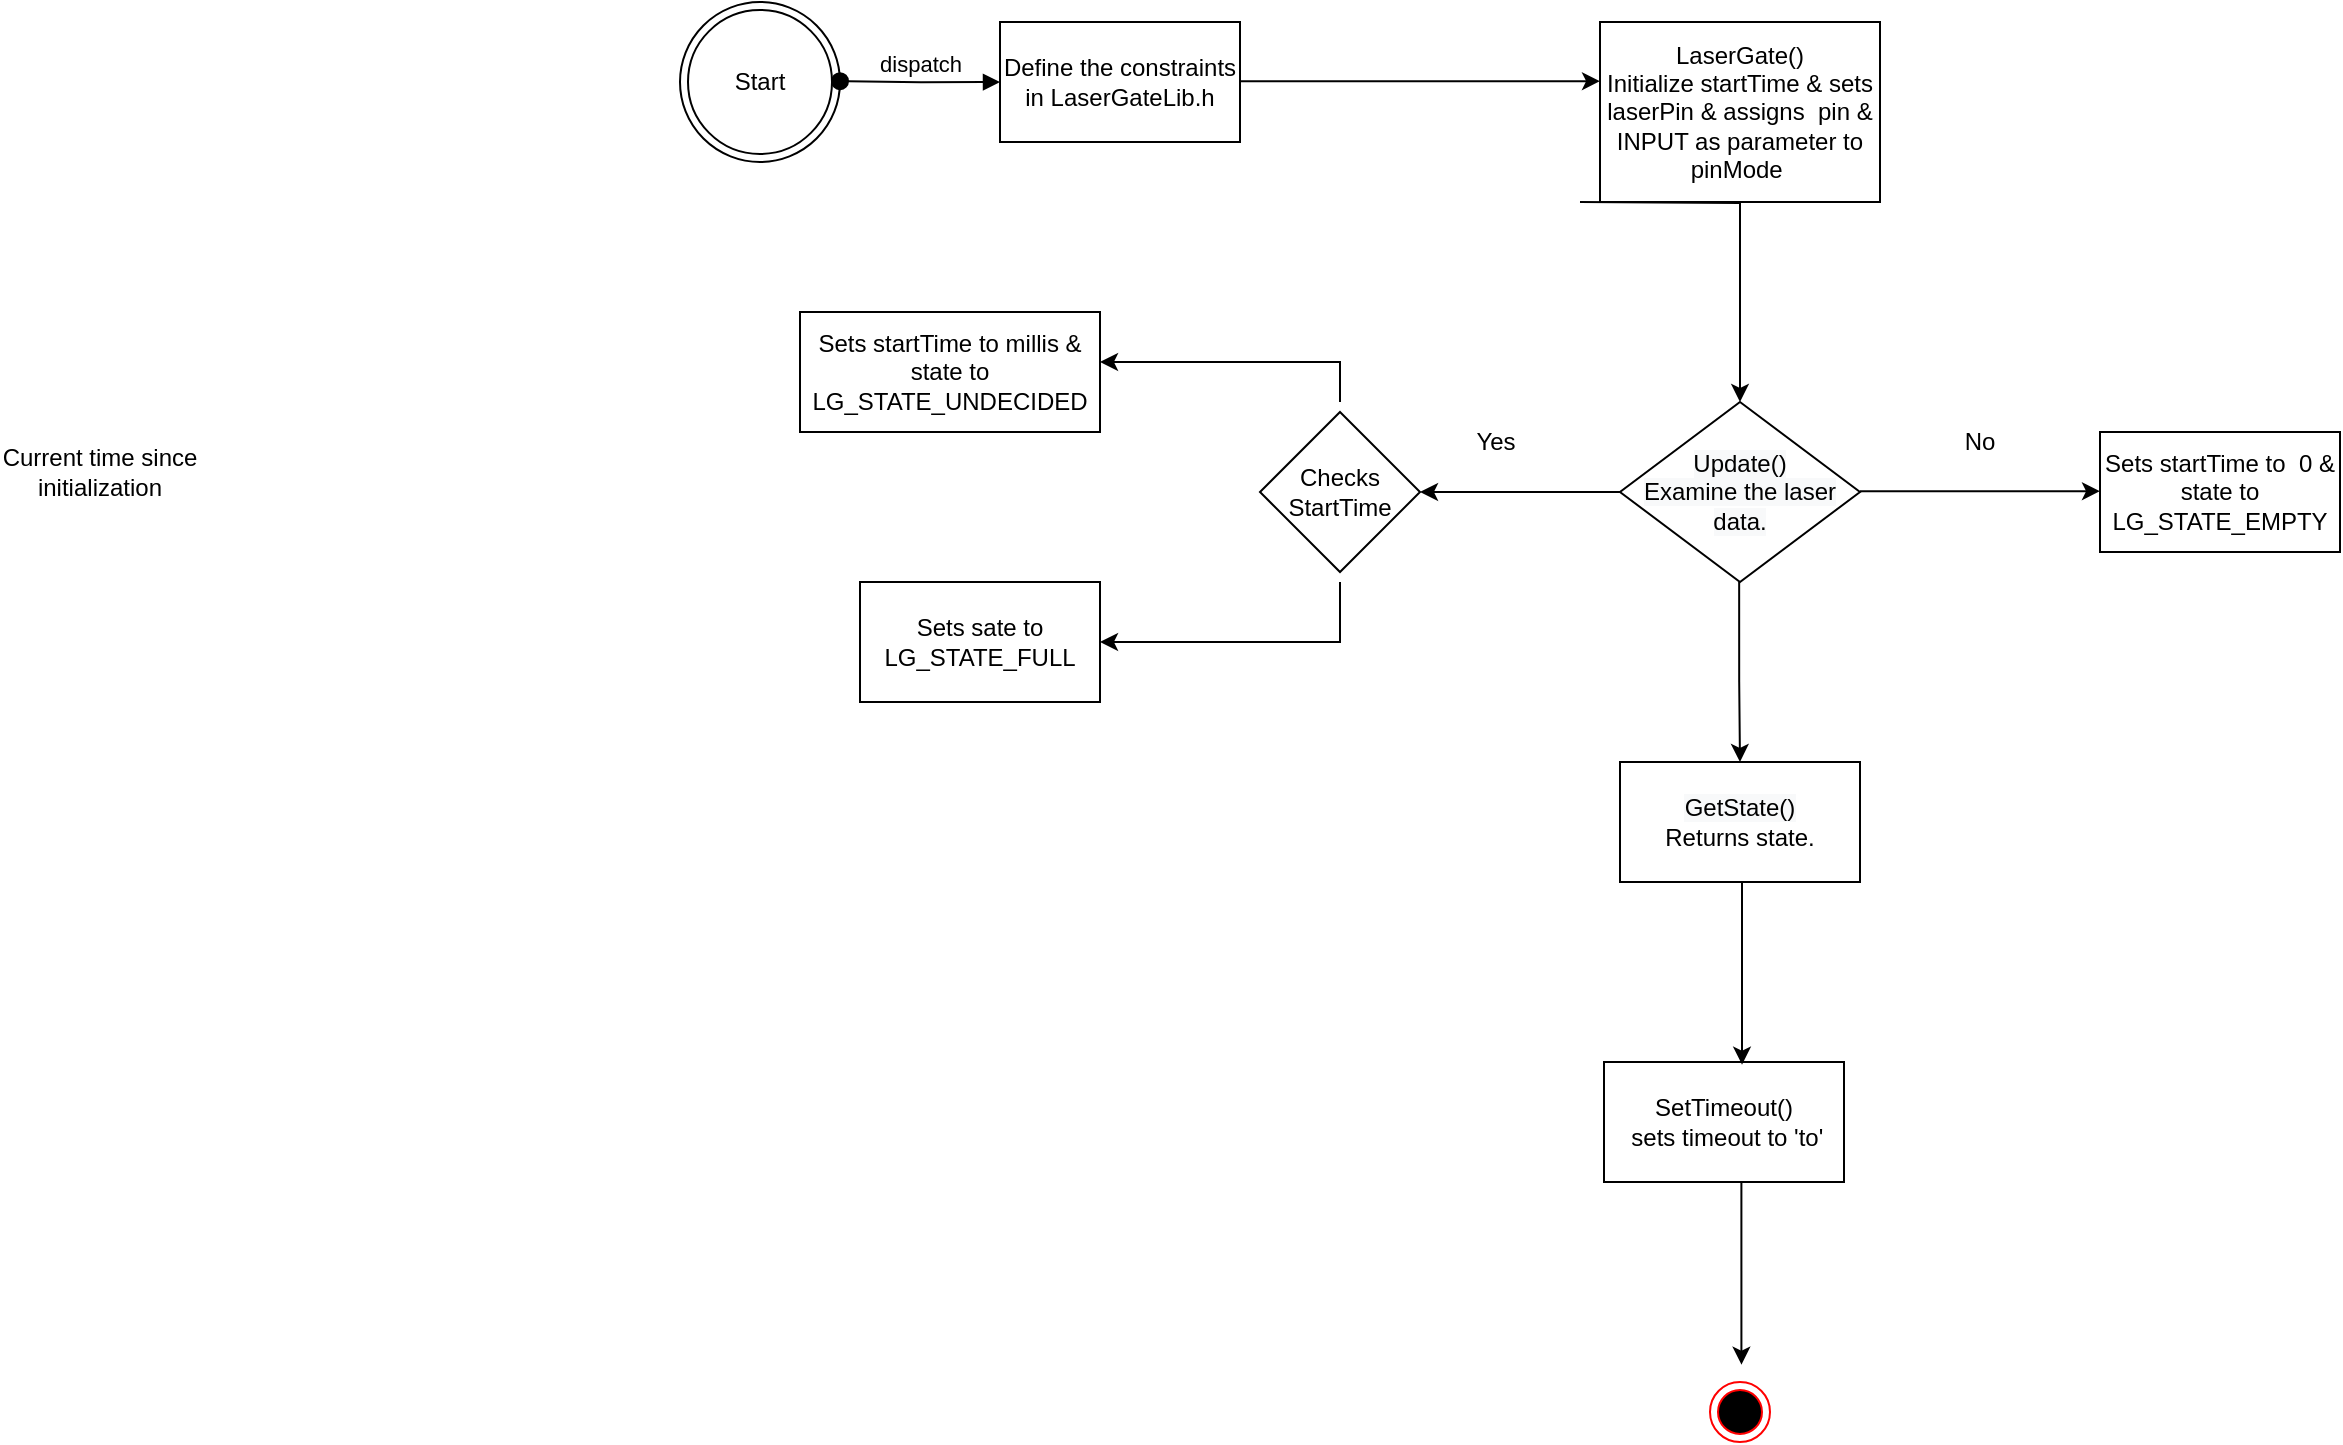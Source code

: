 <mxfile version="15.4.3" type="github">
  <diagram id="9764_bwMrohZAFbPmsWr" name="Page-1">
    <mxGraphModel dx="1483" dy="827" grid="1" gridSize="10" guides="1" tooltips="1" connect="1" arrows="1" fold="1" page="1" pageScale="1" pageWidth="3300" pageHeight="4681" math="0" shadow="0">
      <root>
        <mxCell id="0" />
        <mxCell id="1" parent="0" />
        <mxCell id="UMOSb1OmAXpzctyJuJC9-1" value="Current time since initialization" style="text;html=1;strokeColor=none;fillColor=none;align=center;verticalAlign=middle;whiteSpace=wrap;rounded=0;" vertex="1" parent="1">
          <mxGeometry x="150" y="2050" width="100" height="30" as="geometry" />
        </mxCell>
        <mxCell id="prRc7P51FGT5b40RzYyY-56" value="LaserGate()&lt;br&gt;Initialize startTime &amp;amp; sets laserPin &amp;amp; assigns&amp;nbsp; pin &amp;amp; INPUT as parameter to pinMode&amp;nbsp;" style="rounded=0;whiteSpace=wrap;html=1;" vertex="1" parent="1">
          <mxGeometry x="950" y="1840" width="140" height="90" as="geometry" />
        </mxCell>
        <mxCell id="prRc7P51FGT5b40RzYyY-57" value="Sets sate to LG_STATE_FULL" style="rounded=0;whiteSpace=wrap;html=1;" vertex="1" parent="1">
          <mxGeometry x="580" y="2120" width="120" height="60" as="geometry" />
        </mxCell>
        <mxCell id="prRc7P51FGT5b40RzYyY-58" value="&lt;span style=&quot;color: rgb(0 , 0 , 0) ; font-family: &amp;#34;helvetica&amp;#34; ; font-size: 12px ; font-style: normal ; font-weight: 400 ; letter-spacing: normal ; text-align: center ; text-indent: 0px ; text-transform: none ; word-spacing: 0px ; background-color: rgb(248 , 249 , 250) ; display: inline ; float: none&quot;&gt;GetState()&lt;br&gt;&lt;/span&gt;Returns state." style="rounded=0;whiteSpace=wrap;html=1;" vertex="1" parent="1">
          <mxGeometry x="960" y="2210" width="120" height="60" as="geometry" />
        </mxCell>
        <mxCell id="prRc7P51FGT5b40RzYyY-59" value="" style="endArrow=classic;html=1;rounded=0;edgeStyle=orthogonalEdgeStyle;entryX=0.5;entryY=0;entryDx=0;entryDy=0;" edge="1" parent="1" target="prRc7P51FGT5b40RzYyY-62">
          <mxGeometry width="50" height="50" relative="1" as="geometry">
            <mxPoint x="940" y="1930" as="sourcePoint" />
            <mxPoint x="939.58" y="2020.0" as="targetPoint" />
          </mxGeometry>
        </mxCell>
        <mxCell id="prRc7P51FGT5b40RzYyY-60" value="" style="endArrow=classic;html=1;rounded=0;edgeStyle=orthogonalEdgeStyle;" edge="1" parent="1">
          <mxGeometry width="50" height="50" relative="1" as="geometry">
            <mxPoint x="1019.58" y="2120" as="sourcePoint" />
            <mxPoint x="1020" y="2210" as="targetPoint" />
            <Array as="points">
              <mxPoint x="1019.58" y="2170" />
              <mxPoint x="1019.58" y="2170" />
            </Array>
          </mxGeometry>
        </mxCell>
        <mxCell id="prRc7P51FGT5b40RzYyY-72" value="" style="edgeStyle=orthogonalEdgeStyle;rounded=0;orthogonalLoop=1;jettySize=auto;html=1;" edge="1" parent="1" source="prRc7P51FGT5b40RzYyY-62" target="prRc7P51FGT5b40RzYyY-71">
          <mxGeometry relative="1" as="geometry" />
        </mxCell>
        <mxCell id="prRc7P51FGT5b40RzYyY-62" value="&#xa;&#xa;&lt;span style=&quot;color: rgb(0, 0, 0); font-family: helvetica; font-size: 12px; font-style: normal; font-weight: 400; letter-spacing: normal; text-align: center; text-indent: 0px; text-transform: none; word-spacing: 0px; background-color: rgb(248, 249, 250); display: inline; float: none;&quot;&gt;Update()&lt;/span&gt;&lt;br style=&quot;color: rgb(0, 0, 0); font-family: helvetica; font-size: 12px; font-style: normal; font-weight: 400; letter-spacing: normal; text-align: center; text-indent: 0px; text-transform: none; word-spacing: 0px; background-color: rgb(248, 249, 250);&quot;&gt;&lt;span style=&quot;color: rgb(0, 0, 0); font-family: helvetica; font-size: 12px; font-style: normal; font-weight: 400; letter-spacing: normal; text-align: center; text-indent: 0px; text-transform: none; word-spacing: 0px; background-color: rgb(248, 249, 250); display: inline; float: none;&quot;&gt;Examine the laser data.&lt;/span&gt;&#xa;&#xa;" style="rhombus;whiteSpace=wrap;html=1;" vertex="1" parent="1">
          <mxGeometry x="960" y="2030" width="120" height="90" as="geometry" />
        </mxCell>
        <mxCell id="prRc7P51FGT5b40RzYyY-63" value="SetTimeout()&lt;br&gt;&amp;nbsp;sets timeout to &#39;to&#39;" style="rounded=0;whiteSpace=wrap;html=1;" vertex="1" parent="1">
          <mxGeometry x="952" y="2360" width="120" height="60" as="geometry" />
        </mxCell>
        <mxCell id="prRc7P51FGT5b40RzYyY-64" value="Start" style="ellipse;shape=doubleEllipse;whiteSpace=wrap;html=1;aspect=fixed;" vertex="1" parent="1">
          <mxGeometry x="490" y="1830" width="80" height="80" as="geometry" />
        </mxCell>
        <mxCell id="prRc7P51FGT5b40RzYyY-65" value="Define the constraints in LaserGateLib.h" style="rounded=0;whiteSpace=wrap;html=1;" vertex="1" parent="1">
          <mxGeometry x="650" y="1840" width="120" height="60" as="geometry" />
        </mxCell>
        <mxCell id="prRc7P51FGT5b40RzYyY-66" value="dispatch" style="html=1;verticalAlign=bottom;startArrow=oval;startFill=1;endArrow=block;startSize=8;rounded=0;edgeStyle=orthogonalEdgeStyle;entryX=0;entryY=0.5;entryDx=0;entryDy=0;" edge="1" parent="1" target="prRc7P51FGT5b40RzYyY-65">
          <mxGeometry width="60" relative="1" as="geometry">
            <mxPoint x="570" y="1869.58" as="sourcePoint" />
            <mxPoint x="630" y="1869.58" as="targetPoint" />
          </mxGeometry>
        </mxCell>
        <mxCell id="prRc7P51FGT5b40RzYyY-69" value="" style="endArrow=classic;html=1;rounded=0;edgeStyle=orthogonalEdgeStyle;" edge="1" parent="1">
          <mxGeometry width="50" height="50" relative="1" as="geometry">
            <mxPoint x="770" y="1869.58" as="sourcePoint" />
            <mxPoint x="950" y="1869.58" as="targetPoint" />
          </mxGeometry>
        </mxCell>
        <mxCell id="prRc7P51FGT5b40RzYyY-70" value="Sets startTime to millis &amp;amp; state to LG_STATE_UNDECIDED" style="rounded=0;whiteSpace=wrap;html=1;" vertex="1" parent="1">
          <mxGeometry x="550" y="1985" width="150" height="60" as="geometry" />
        </mxCell>
        <mxCell id="prRc7P51FGT5b40RzYyY-71" value="Checks StartTime" style="rhombus;whiteSpace=wrap;html=1;" vertex="1" parent="1">
          <mxGeometry x="780" y="2035" width="80" height="80" as="geometry" />
        </mxCell>
        <mxCell id="prRc7P51FGT5b40RzYyY-73" style="edgeStyle=orthogonalEdgeStyle;rounded=0;orthogonalLoop=1;jettySize=auto;html=1;exitX=0.5;exitY=1;exitDx=0;exitDy=0;" edge="1" parent="1" source="prRc7P51FGT5b40RzYyY-70" target="prRc7P51FGT5b40RzYyY-70">
          <mxGeometry relative="1" as="geometry" />
        </mxCell>
        <mxCell id="prRc7P51FGT5b40RzYyY-74" value="Yes" style="text;html=1;strokeColor=none;fillColor=none;align=center;verticalAlign=middle;whiteSpace=wrap;rounded=0;" vertex="1" parent="1">
          <mxGeometry x="868" y="2035" width="60" height="30" as="geometry" />
        </mxCell>
        <mxCell id="prRc7P51FGT5b40RzYyY-75" value="Sets startTime to&amp;nbsp; 0 &amp;amp; state to LG_STATE_EMPTY" style="rounded=0;whiteSpace=wrap;html=1;" vertex="1" parent="1">
          <mxGeometry x="1200" y="2045" width="120" height="60" as="geometry" />
        </mxCell>
        <mxCell id="prRc7P51FGT5b40RzYyY-76" value="" style="edgeStyle=segmentEdgeStyle;endArrow=classic;html=1;rounded=0;entryX=0;entryY=0.5;entryDx=0;entryDy=0;" edge="1" parent="1" target="prRc7P51FGT5b40RzYyY-75">
          <mxGeometry width="50" height="50" relative="1" as="geometry">
            <mxPoint x="1080" y="2074.58" as="sourcePoint" />
            <mxPoint x="1170" y="2074.58" as="targetPoint" />
          </mxGeometry>
        </mxCell>
        <mxCell id="prRc7P51FGT5b40RzYyY-77" value="No" style="text;html=1;strokeColor=none;fillColor=none;align=center;verticalAlign=middle;whiteSpace=wrap;rounded=0;" vertex="1" parent="1">
          <mxGeometry x="1110" y="2035" width="60" height="30" as="geometry" />
        </mxCell>
        <mxCell id="prRc7P51FGT5b40RzYyY-79" value="" style="edgeStyle=segmentEdgeStyle;endArrow=classic;html=1;rounded=0;entryX=0.575;entryY=0.022;entryDx=0;entryDy=0;entryPerimeter=0;" edge="1" parent="1" target="prRc7P51FGT5b40RzYyY-63">
          <mxGeometry width="50" height="50" relative="1" as="geometry">
            <mxPoint x="1019.58" y="2270" as="sourcePoint" />
            <mxPoint x="1019.58" y="2390" as="targetPoint" />
          </mxGeometry>
        </mxCell>
        <mxCell id="prRc7P51FGT5b40RzYyY-80" value="" style="edgeStyle=segmentEdgeStyle;endArrow=classic;html=1;rounded=0;" edge="1" parent="1">
          <mxGeometry width="50" height="50" relative="1" as="geometry">
            <mxPoint x="820" y="2030" as="sourcePoint" />
            <mxPoint x="700" y="2010" as="targetPoint" />
            <Array as="points">
              <mxPoint x="810" y="2010" />
              <mxPoint x="810" y="2010" />
            </Array>
          </mxGeometry>
        </mxCell>
        <mxCell id="prRc7P51FGT5b40RzYyY-81" value="" style="edgeStyle=segmentEdgeStyle;endArrow=classic;html=1;rounded=0;entryX=1;entryY=0.5;entryDx=0;entryDy=0;" edge="1" parent="1" target="prRc7P51FGT5b40RzYyY-57">
          <mxGeometry width="50" height="50" relative="1" as="geometry">
            <mxPoint x="820" y="2120" as="sourcePoint" />
            <mxPoint x="710" y="2150" as="targetPoint" />
            <Array as="points">
              <mxPoint x="820" y="2150" />
            </Array>
          </mxGeometry>
        </mxCell>
        <mxCell id="prRc7P51FGT5b40RzYyY-83" value="" style="ellipse;html=1;shape=endState;fillColor=#000000;strokeColor=#ff0000;" vertex="1" parent="1">
          <mxGeometry x="1005" y="2520" width="30" height="30" as="geometry" />
        </mxCell>
        <mxCell id="prRc7P51FGT5b40RzYyY-84" value="" style="edgeStyle=segmentEdgeStyle;endArrow=classic;html=1;rounded=0;entryX=0.575;entryY=0.022;entryDx=0;entryDy=0;entryPerimeter=0;" edge="1" parent="1">
          <mxGeometry width="50" height="50" relative="1" as="geometry">
            <mxPoint x="1019.29" y="2420" as="sourcePoint" />
            <mxPoint x="1020.71" y="2511.32" as="targetPoint" />
          </mxGeometry>
        </mxCell>
      </root>
    </mxGraphModel>
  </diagram>
</mxfile>
